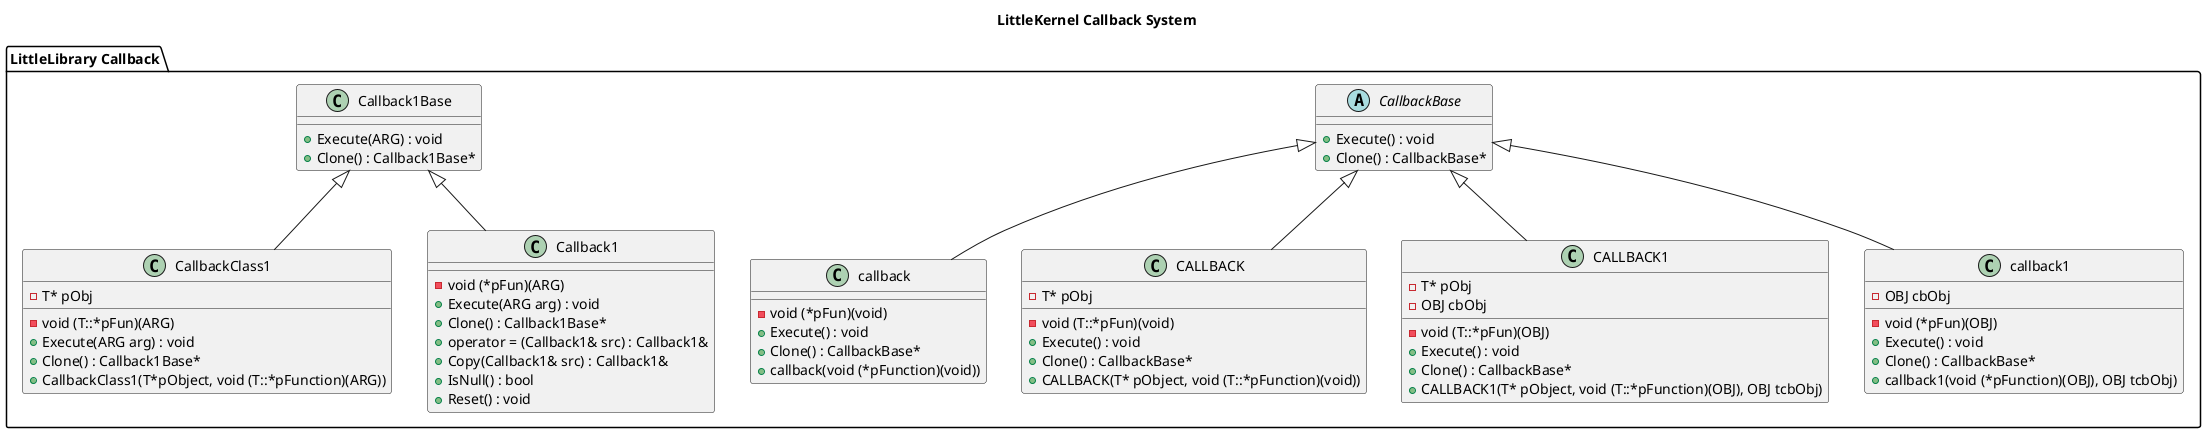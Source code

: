 @startuml LittleKernel_Callback_System

title LittleKernel Callback System

package "LittleLibrary Callback" {
  abstract class CallbackBase {
    + Execute() : void
    + Clone() : CallbackBase*
  }

  class callback {
    - void (*pFun)(void)
    + Execute() : void
    + Clone() : CallbackBase*
    + callback(void (*pFunction)(void))
  }

  class CallbackClass1 {
    - T* pObj
    - void (T::*pFun)(ARG)
    + Execute(ARG arg) : void
    + Clone() : Callback1Base*
    + CallbackClass1(T*pObject, void (T::*pFunction)(ARG))
  }

  class Callback1Base {
    + Execute(ARG) : void
    + Clone() : Callback1Base*
  }

  class Callback1 {
    - void (*pFun)(ARG)
    + Execute(ARG arg) : void
    + Clone() : Callback1Base*
    + operator = (Callback1& src) : Callback1&
    + Copy(Callback1& src) : Callback1&
    + IsNull() : bool
    + Reset() : void
  }

  class CALLBACK {
    - T* pObj
    - void (T::*pFun)(void)
    + Execute() : void
    + Clone() : CallbackBase*
    + CALLBACK(T* pObject, void (T::*pFunction)(void))
  }

  class CALLBACK1 {
    - T* pObj
    - void (T::*pFun)(OBJ)
    - OBJ cbObj
    + Execute() : void
    + Clone() : CallbackBase*
    + CALLBACK1(T* pObject, void (T::*pFunction)(OBJ), OBJ tcbObj)
  }

  class callback1 {
    - void (*pFun)(OBJ)
    - OBJ cbObj
    + Execute() : void
    + Clone() : CallbackBase*
    + callback1(void (*pFunction)(OBJ), OBJ tcbObj)
  }
}

CallbackBase <|-- callback
CallbackBase <|-- CALLBACK
CallbackBase <|-- CALLBACK1
CallbackBase <|-- callback1

Callback1Base <|-- CallbackClass1
Callback1Base <|-- Callback1

@enduml